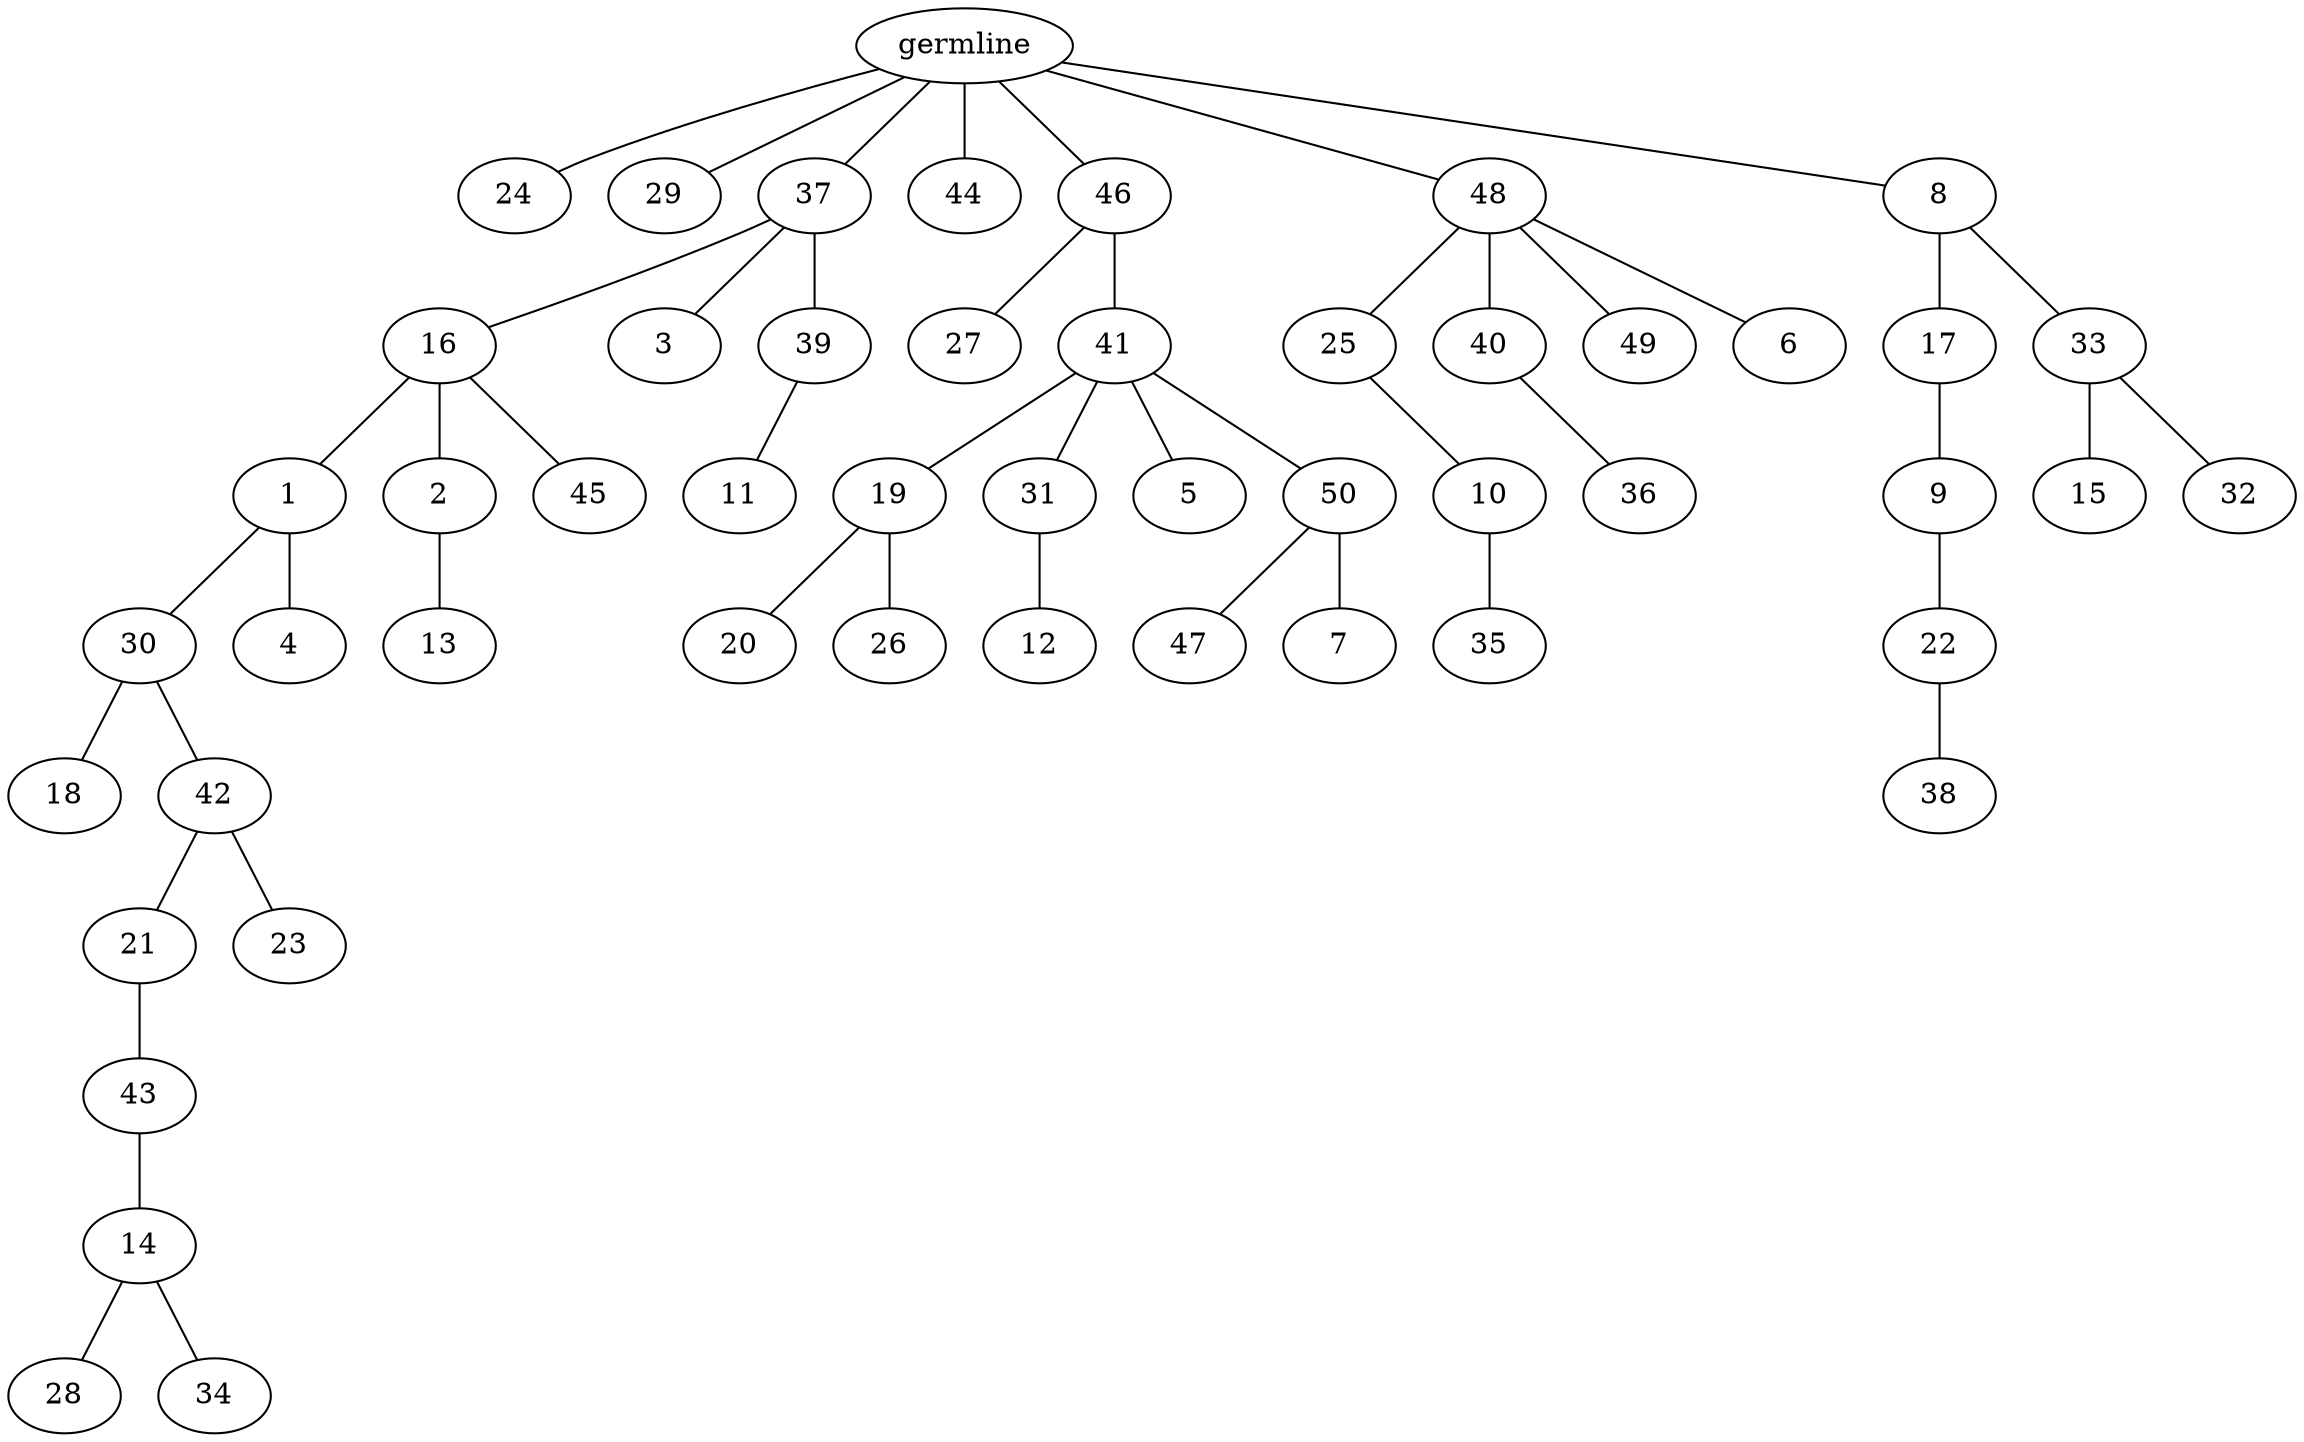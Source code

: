 graph tree {
    "139769585900800" [label="germline"];
    "139769589776448" [label="24"];
    "139769589780240" [label="29"];
    "139769589778608" [label="37"];
    "139769589776688" [label="16"];
    "139769589778848" [label="1"];
    "139769589778464" [label="30"];
    "139769589777696" [label="18"];
    "139769589778800" [label="42"];
    "139769589778320" [label="21"];
    "139769589776592" [label="43"];
    "139769589777840" [label="14"];
    "139769589778128" [label="28"];
    "139769589779856" [label="34"];
    "139769589779904" [label="23"];
    "139769589780192" [label="4"];
    "139769589777648" [label="2"];
    "139769589778512" [label="13"];
    "139769589779136" [label="45"];
    "139769589778080" [label="3"];
    "139769589779280" [label="39"];
    "139769589779328" [label="11"];
    "139769589777504" [label="44"];
    "139769589777312" [label="46"];
    "139769591671680" [label="27"];
    "139769591669904" [label="41"];
    "139769591672688" [label="19"];
    "139769591670480" [label="20"];
    "139769591670336" [label="26"];
    "139769591671824" [label="31"];
    "139769591669328" [label="12"];
    "139769588383552" [label="5"];
    "139769591669184" [label="50"];
    "139769591668848" [label="47"];
    "139769588131392" [label="7"];
    "139769591669376" [label="48"];
    "139769591672400" [label="25"];
    "139769588131776" [label="10"];
    "139769588133600" [label="35"];
    "139769588129904" [label="40"];
    "139769588130912" [label="36"];
    "139769588131488" [label="49"];
    "139769588130768" [label="6"];
    "139769591670432" [label="8"];
    "139769588130480" [label="17"];
    "139769588130192" [label="9"];
    "139769588130336" [label="22"];
    "139769588131728" [label="38"];
    "139769588131056" [label="33"];
    "139769588130384" [label="15"];
    "139769588133168" [label="32"];
    "139769585900800" -- "139769589776448";
    "139769585900800" -- "139769589780240";
    "139769585900800" -- "139769589778608";
    "139769585900800" -- "139769589777504";
    "139769585900800" -- "139769589777312";
    "139769585900800" -- "139769591669376";
    "139769585900800" -- "139769591670432";
    "139769589778608" -- "139769589776688";
    "139769589778608" -- "139769589778080";
    "139769589778608" -- "139769589779280";
    "139769589776688" -- "139769589778848";
    "139769589776688" -- "139769589777648";
    "139769589776688" -- "139769589779136";
    "139769589778848" -- "139769589778464";
    "139769589778848" -- "139769589780192";
    "139769589778464" -- "139769589777696";
    "139769589778464" -- "139769589778800";
    "139769589778800" -- "139769589778320";
    "139769589778800" -- "139769589779904";
    "139769589778320" -- "139769589776592";
    "139769589776592" -- "139769589777840";
    "139769589777840" -- "139769589778128";
    "139769589777840" -- "139769589779856";
    "139769589777648" -- "139769589778512";
    "139769589779280" -- "139769589779328";
    "139769589777312" -- "139769591671680";
    "139769589777312" -- "139769591669904";
    "139769591669904" -- "139769591672688";
    "139769591669904" -- "139769591671824";
    "139769591669904" -- "139769588383552";
    "139769591669904" -- "139769591669184";
    "139769591672688" -- "139769591670480";
    "139769591672688" -- "139769591670336";
    "139769591671824" -- "139769591669328";
    "139769591669184" -- "139769591668848";
    "139769591669184" -- "139769588131392";
    "139769591669376" -- "139769591672400";
    "139769591669376" -- "139769588129904";
    "139769591669376" -- "139769588131488";
    "139769591669376" -- "139769588130768";
    "139769591672400" -- "139769588131776";
    "139769588131776" -- "139769588133600";
    "139769588129904" -- "139769588130912";
    "139769591670432" -- "139769588130480";
    "139769591670432" -- "139769588131056";
    "139769588130480" -- "139769588130192";
    "139769588130192" -- "139769588130336";
    "139769588130336" -- "139769588131728";
    "139769588131056" -- "139769588130384";
    "139769588131056" -- "139769588133168";
}
